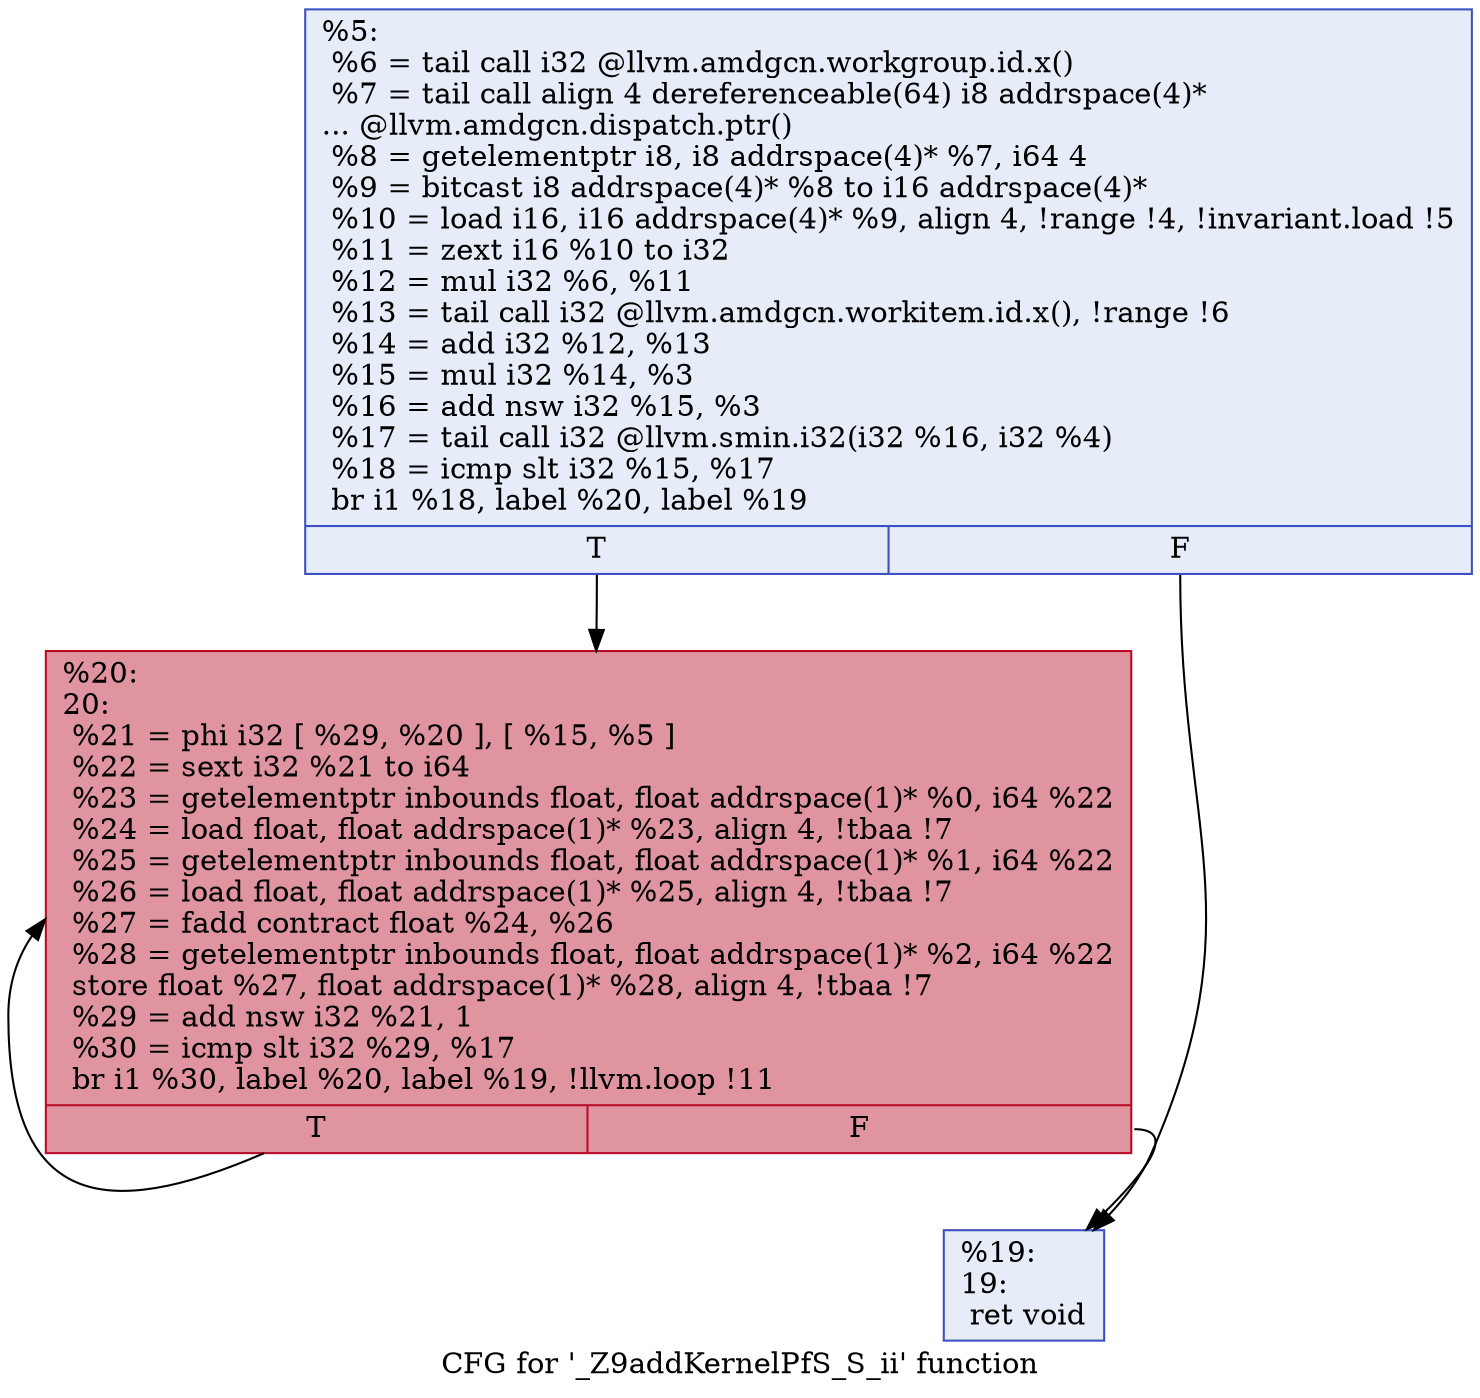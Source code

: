 digraph "CFG for '_Z9addKernelPfS_S_ii' function" {
	label="CFG for '_Z9addKernelPfS_S_ii' function";

	Node0x5fd3340 [shape=record,color="#3d50c3ff", style=filled, fillcolor="#c7d7f070",label="{%5:\l  %6 = tail call i32 @llvm.amdgcn.workgroup.id.x()\l  %7 = tail call align 4 dereferenceable(64) i8 addrspace(4)*\l... @llvm.amdgcn.dispatch.ptr()\l  %8 = getelementptr i8, i8 addrspace(4)* %7, i64 4\l  %9 = bitcast i8 addrspace(4)* %8 to i16 addrspace(4)*\l  %10 = load i16, i16 addrspace(4)* %9, align 4, !range !4, !invariant.load !5\l  %11 = zext i16 %10 to i32\l  %12 = mul i32 %6, %11\l  %13 = tail call i32 @llvm.amdgcn.workitem.id.x(), !range !6\l  %14 = add i32 %12, %13\l  %15 = mul i32 %14, %3\l  %16 = add nsw i32 %15, %3\l  %17 = tail call i32 @llvm.smin.i32(i32 %16, i32 %4)\l  %18 = icmp slt i32 %15, %17\l  br i1 %18, label %20, label %19\l|{<s0>T|<s1>F}}"];
	Node0x5fd3340:s0 -> Node0x5fd5580;
	Node0x5fd3340:s1 -> Node0x5fd5610;
	Node0x5fd5610 [shape=record,color="#3d50c3ff", style=filled, fillcolor="#c7d7f070",label="{%19:\l19:                                               \l  ret void\l}"];
	Node0x5fd5580 [shape=record,color="#b70d28ff", style=filled, fillcolor="#b70d2870",label="{%20:\l20:                                               \l  %21 = phi i32 [ %29, %20 ], [ %15, %5 ]\l  %22 = sext i32 %21 to i64\l  %23 = getelementptr inbounds float, float addrspace(1)* %0, i64 %22\l  %24 = load float, float addrspace(1)* %23, align 4, !tbaa !7\l  %25 = getelementptr inbounds float, float addrspace(1)* %1, i64 %22\l  %26 = load float, float addrspace(1)* %25, align 4, !tbaa !7\l  %27 = fadd contract float %24, %26\l  %28 = getelementptr inbounds float, float addrspace(1)* %2, i64 %22\l  store float %27, float addrspace(1)* %28, align 4, !tbaa !7\l  %29 = add nsw i32 %21, 1\l  %30 = icmp slt i32 %29, %17\l  br i1 %30, label %20, label %19, !llvm.loop !11\l|{<s0>T|<s1>F}}"];
	Node0x5fd5580:s0 -> Node0x5fd5580;
	Node0x5fd5580:s1 -> Node0x5fd5610;
}
